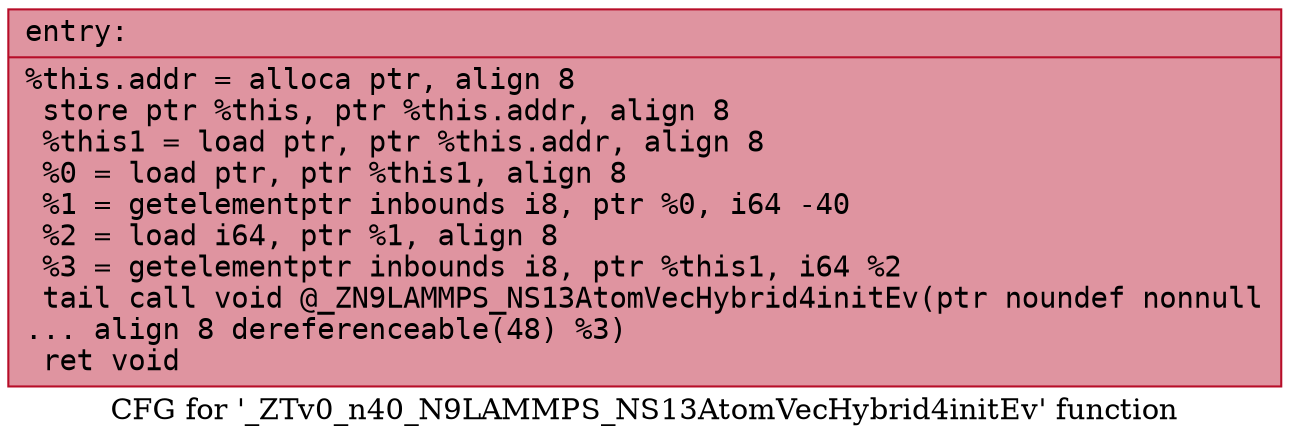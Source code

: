 digraph "CFG for '_ZTv0_n40_N9LAMMPS_NS13AtomVecHybrid4initEv' function" {
	label="CFG for '_ZTv0_n40_N9LAMMPS_NS13AtomVecHybrid4initEv' function";

	Node0x557e2af5d360 [shape=record,color="#b70d28ff", style=filled, fillcolor="#b70d2870" fontname="Courier",label="{entry:\l|  %this.addr = alloca ptr, align 8\l  store ptr %this, ptr %this.addr, align 8\l  %this1 = load ptr, ptr %this.addr, align 8\l  %0 = load ptr, ptr %this1, align 8\l  %1 = getelementptr inbounds i8, ptr %0, i64 -40\l  %2 = load i64, ptr %1, align 8\l  %3 = getelementptr inbounds i8, ptr %this1, i64 %2\l  tail call void @_ZN9LAMMPS_NS13AtomVecHybrid4initEv(ptr noundef nonnull\l... align 8 dereferenceable(48) %3)\l  ret void\l}"];
}

